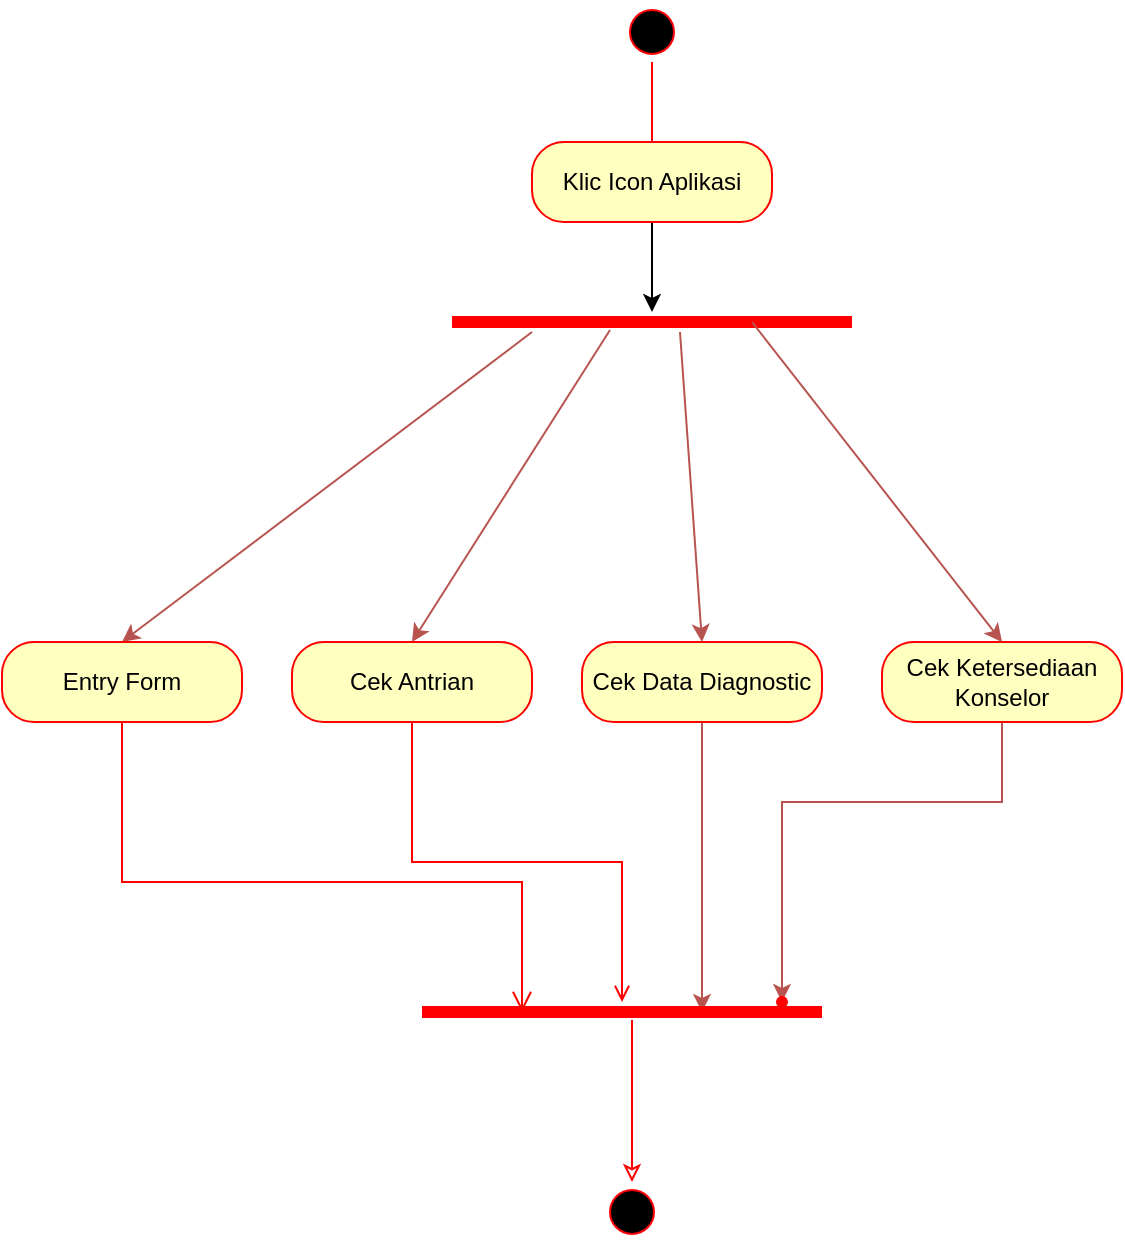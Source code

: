 <mxfile version="22.1.11" type="github">
  <diagram name="Page-1" id="8fGttMPrjWgMjmKSddIA">
    <mxGraphModel dx="1466" dy="619" grid="1" gridSize="10" guides="1" tooltips="1" connect="1" arrows="1" fold="1" page="1" pageScale="1" pageWidth="850" pageHeight="1100" math="0" shadow="0">
      <root>
        <mxCell id="0" />
        <mxCell id="1" parent="0" />
        <mxCell id="LtGxz1K_oWPWRsLhhjqw-1" value="" style="ellipse;html=1;shape=startState;fillColor=#000000;strokeColor=#ff0000;" parent="1" vertex="1">
          <mxGeometry x="410" y="190" width="30" height="30" as="geometry" />
        </mxCell>
        <mxCell id="LtGxz1K_oWPWRsLhhjqw-2" value="" style="edgeStyle=orthogonalEdgeStyle;html=1;verticalAlign=bottom;endArrow=open;endSize=8;strokeColor=#ff0000;rounded=0;" parent="1" source="LtGxz1K_oWPWRsLhhjqw-1" edge="1">
          <mxGeometry relative="1" as="geometry">
            <mxPoint x="425" y="280" as="targetPoint" />
          </mxGeometry>
        </mxCell>
        <mxCell id="LtGxz1K_oWPWRsLhhjqw-8" value="" style="edgeStyle=orthogonalEdgeStyle;rounded=0;orthogonalLoop=1;jettySize=auto;html=1;" parent="1" source="LtGxz1K_oWPWRsLhhjqw-3" target="LtGxz1K_oWPWRsLhhjqw-5" edge="1">
          <mxGeometry relative="1" as="geometry" />
        </mxCell>
        <mxCell id="LtGxz1K_oWPWRsLhhjqw-3" value="Klic Icon Aplikasi" style="rounded=1;whiteSpace=wrap;html=1;arcSize=40;fontColor=#000000;fillColor=#ffffc0;strokeColor=#ff0000;" parent="1" vertex="1">
          <mxGeometry x="365" y="260" width="120" height="40" as="geometry" />
        </mxCell>
        <mxCell id="LtGxz1K_oWPWRsLhhjqw-5" value="" style="shape=line;html=1;strokeWidth=6;strokeColor=#ff0000;" parent="1" vertex="1">
          <mxGeometry x="325" y="345" width="200" height="10" as="geometry" />
        </mxCell>
        <mxCell id="LtGxz1K_oWPWRsLhhjqw-9" value="" style="endArrow=classic;html=1;rounded=0;fillColor=#f8cecc;strokeColor=#b85450;entryX=0.5;entryY=0;entryDx=0;entryDy=0;" parent="1" target="LtGxz1K_oWPWRsLhhjqw-10" edge="1">
          <mxGeometry width="50" height="50" relative="1" as="geometry">
            <mxPoint x="365" y="355" as="sourcePoint" />
            <mxPoint x="320" y="450" as="targetPoint" />
          </mxGeometry>
        </mxCell>
        <mxCell id="LtGxz1K_oWPWRsLhhjqw-10" value="Entry Form" style="rounded=1;whiteSpace=wrap;html=1;arcSize=40;fontColor=#000000;fillColor=#ffffc0;strokeColor=#ff0000;" parent="1" vertex="1">
          <mxGeometry x="100" y="510" width="120" height="40" as="geometry" />
        </mxCell>
        <mxCell id="LtGxz1K_oWPWRsLhhjqw-11" value="" style="edgeStyle=orthogonalEdgeStyle;html=1;verticalAlign=bottom;endArrow=open;endSize=8;strokeColor=#ff0000;rounded=0;entryX=0.25;entryY=0.5;entryDx=0;entryDy=0;entryPerimeter=0;" parent="1" source="LtGxz1K_oWPWRsLhhjqw-10" target="LtGxz1K_oWPWRsLhhjqw-20" edge="1">
          <mxGeometry relative="1" as="geometry">
            <mxPoint x="160" y="600" as="targetPoint" />
            <Array as="points">
              <mxPoint x="160" y="630" />
              <mxPoint x="360" y="630" />
            </Array>
          </mxGeometry>
        </mxCell>
        <mxCell id="LtGxz1K_oWPWRsLhhjqw-12" value="" style="endArrow=classic;html=1;rounded=0;fillColor=#f8cecc;strokeColor=#b85450;entryX=0.5;entryY=0;entryDx=0;entryDy=0;exitX=0.395;exitY=0.9;exitDx=0;exitDy=0;exitPerimeter=0;" parent="1" source="LtGxz1K_oWPWRsLhhjqw-5" target="LtGxz1K_oWPWRsLhhjqw-13" edge="1">
          <mxGeometry width="50" height="50" relative="1" as="geometry">
            <mxPoint x="510" y="355" as="sourcePoint" />
            <mxPoint x="465" y="450" as="targetPoint" />
          </mxGeometry>
        </mxCell>
        <mxCell id="LtGxz1K_oWPWRsLhhjqw-13" value="Cek Antrian" style="rounded=1;whiteSpace=wrap;html=1;arcSize=40;fontColor=#000000;fillColor=#ffffc0;strokeColor=#ff0000;" parent="1" vertex="1">
          <mxGeometry x="245" y="510" width="120" height="40" as="geometry" />
        </mxCell>
        <mxCell id="LtGxz1K_oWPWRsLhhjqw-15" value="" style="endArrow=classic;html=1;rounded=0;fillColor=#f8cecc;strokeColor=#b85450;entryX=0.5;entryY=0;entryDx=0;entryDy=0;exitX=0.57;exitY=1;exitDx=0;exitDy=0;exitPerimeter=0;" parent="1" source="LtGxz1K_oWPWRsLhhjqw-5" target="LtGxz1K_oWPWRsLhhjqw-16" edge="1">
          <mxGeometry width="50" height="50" relative="1" as="geometry">
            <mxPoint x="564" y="364" as="sourcePoint" />
            <mxPoint x="600" y="460" as="targetPoint" />
          </mxGeometry>
        </mxCell>
        <mxCell id="LtGxz1K_oWPWRsLhhjqw-25" value="" style="edgeStyle=orthogonalEdgeStyle;rounded=0;orthogonalLoop=1;jettySize=auto;html=1;fillColor=#f8cecc;strokeColor=#b85450;" parent="1" source="LtGxz1K_oWPWRsLhhjqw-16" target="LtGxz1K_oWPWRsLhhjqw-24" edge="1">
          <mxGeometry relative="1" as="geometry" />
        </mxCell>
        <mxCell id="LtGxz1K_oWPWRsLhhjqw-16" value="Cek Data Diagnostic" style="rounded=1;whiteSpace=wrap;html=1;arcSize=40;fontColor=#000000;fillColor=#ffffc0;strokeColor=#ff0000;" parent="1" vertex="1">
          <mxGeometry x="390" y="510" width="120" height="40" as="geometry" />
        </mxCell>
        <mxCell id="LtGxz1K_oWPWRsLhhjqw-18" value="" style="endArrow=classic;html=1;rounded=0;fillColor=#f8cecc;strokeColor=#b85450;entryX=0.5;entryY=0;entryDx=0;entryDy=0;exitX=0.75;exitY=0.5;exitDx=0;exitDy=0;exitPerimeter=0;" parent="1" source="LtGxz1K_oWPWRsLhhjqw-5" target="LtGxz1K_oWPWRsLhhjqw-19" edge="1">
          <mxGeometry width="50" height="50" relative="1" as="geometry">
            <mxPoint x="616" y="355" as="sourcePoint" />
            <mxPoint x="750" y="461" as="targetPoint" />
          </mxGeometry>
        </mxCell>
        <mxCell id="LtGxz1K_oWPWRsLhhjqw-27" value="" style="edgeStyle=orthogonalEdgeStyle;rounded=0;orthogonalLoop=1;jettySize=auto;html=1;fillColor=#f8cecc;strokeColor=#b85450;" parent="1" source="LtGxz1K_oWPWRsLhhjqw-19" target="LtGxz1K_oWPWRsLhhjqw-26" edge="1">
          <mxGeometry relative="1" as="geometry">
            <Array as="points">
              <mxPoint x="600" y="590" />
              <mxPoint x="490" y="590" />
            </Array>
          </mxGeometry>
        </mxCell>
        <mxCell id="LtGxz1K_oWPWRsLhhjqw-19" value="Cek Ketersediaan Konselor" style="rounded=1;whiteSpace=wrap;html=1;arcSize=40;fontColor=#000000;fillColor=#ffffc0;strokeColor=#ff0000;" parent="1" vertex="1">
          <mxGeometry x="540" y="510" width="120" height="40" as="geometry" />
        </mxCell>
        <mxCell id="LtGxz1K_oWPWRsLhhjqw-20" value="" style="shape=line;html=1;strokeWidth=6;strokeColor=#ff0000;" parent="1" vertex="1">
          <mxGeometry x="310" y="690" width="200" height="10" as="geometry" />
        </mxCell>
        <mxCell id="LtGxz1K_oWPWRsLhhjqw-21" value="" style="edgeStyle=orthogonalEdgeStyle;html=1;verticalAlign=bottom;endArrow=none;endSize=8;strokeColor=#ff0000;rounded=0;entryX=0.5;entryY=1;entryDx=0;entryDy=0;endFill=0;startArrow=open;startFill=0;" parent="1" source="LtGxz1K_oWPWRsLhhjqw-20" target="LtGxz1K_oWPWRsLhhjqw-13" edge="1">
          <mxGeometry relative="1" as="geometry">
            <mxPoint x="410" y="770" as="targetPoint" />
          </mxGeometry>
        </mxCell>
        <mxCell id="LtGxz1K_oWPWRsLhhjqw-24" value="" style="shape=waypoint;sketch=0;size=6;pointerEvents=1;points=[];fillColor=#ffffc0;resizable=0;rotatable=0;perimeter=centerPerimeter;snapToPoint=1;strokeColor=#ff0000;fontColor=#000000;rounded=1;arcSize=40;" parent="1" vertex="1">
          <mxGeometry x="440" y="685" width="20" height="20" as="geometry" />
        </mxCell>
        <mxCell id="LtGxz1K_oWPWRsLhhjqw-26" value="" style="shape=waypoint;sketch=0;size=6;pointerEvents=1;points=[];fillColor=#ffffc0;resizable=0;rotatable=0;perimeter=centerPerimeter;snapToPoint=1;strokeColor=#ff0000;fontColor=#000000;rounded=1;arcSize=40;" parent="1" vertex="1">
          <mxGeometry x="480" y="680" width="20" height="20" as="geometry" />
        </mxCell>
        <mxCell id="LtGxz1K_oWPWRsLhhjqw-28" value="" style="ellipse;html=1;shape=startState;fillColor=#000000;strokeColor=#ff0000;" parent="1" vertex="1">
          <mxGeometry x="400" y="780" width="30" height="30" as="geometry" />
        </mxCell>
        <mxCell id="LtGxz1K_oWPWRsLhhjqw-29" value="" style="edgeStyle=orthogonalEdgeStyle;html=1;verticalAlign=bottom;endArrow=none;endSize=8;strokeColor=#ff0000;rounded=0;entryX=0.525;entryY=0.9;entryDx=0;entryDy=0;entryPerimeter=0;startArrow=classic;startFill=0;endFill=0;" parent="1" source="LtGxz1K_oWPWRsLhhjqw-28" target="LtGxz1K_oWPWRsLhhjqw-20" edge="1">
          <mxGeometry relative="1" as="geometry">
            <mxPoint x="395" y="860" as="targetPoint" />
          </mxGeometry>
        </mxCell>
      </root>
    </mxGraphModel>
  </diagram>
</mxfile>
